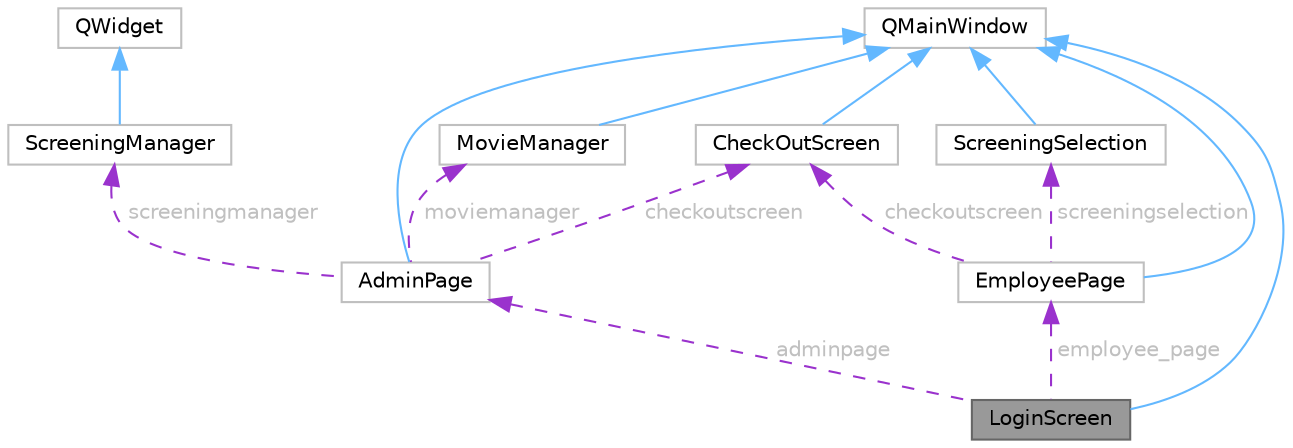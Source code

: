 digraph "LoginScreen"
{
 // LATEX_PDF_SIZE
  bgcolor="transparent";
  edge [fontname=Helvetica,fontsize=10,labelfontname=Helvetica,labelfontsize=10];
  node [fontname=Helvetica,fontsize=10,shape=box,height=0.2,width=0.4];
  Node1 [id="Node000001",label="LoginScreen",height=0.2,width=0.4,color="gray40", fillcolor="grey60", style="filled", fontcolor="black",tooltip=" "];
  Node2 -> Node1 [id="edge1_Node000001_Node000002",dir="back",color="steelblue1",style="solid",tooltip=" "];
  Node2 [id="Node000002",label="QMainWindow",height=0.2,width=0.4,color="grey75", fillcolor="white", style="filled",tooltip=" "];
  Node3 -> Node1 [id="edge2_Node000001_Node000003",dir="back",color="darkorchid3",style="dashed",tooltip=" ",label=" adminpage",fontcolor="grey" ];
  Node3 [id="Node000003",label="AdminPage",height=0.2,width=0.4,color="grey75", fillcolor="white", style="filled",URL="$class_admin_page.html",tooltip=" "];
  Node2 -> Node3 [id="edge3_Node000003_Node000002",dir="back",color="steelblue1",style="solid",tooltip=" "];
  Node4 -> Node3 [id="edge4_Node000003_Node000004",dir="back",color="darkorchid3",style="dashed",tooltip=" ",label=" checkoutscreen",fontcolor="grey" ];
  Node4 [id="Node000004",label="CheckOutScreen",height=0.2,width=0.4,color="grey75", fillcolor="white", style="filled",URL="$class_check_out_screen.html",tooltip=" "];
  Node2 -> Node4 [id="edge5_Node000004_Node000002",dir="back",color="steelblue1",style="solid",tooltip=" "];
  Node5 -> Node3 [id="edge6_Node000003_Node000005",dir="back",color="darkorchid3",style="dashed",tooltip=" ",label=" moviemanager",fontcolor="grey" ];
  Node5 [id="Node000005",label="MovieManager",height=0.2,width=0.4,color="grey75", fillcolor="white", style="filled",URL="$class_movie_manager.html",tooltip=" "];
  Node2 -> Node5 [id="edge7_Node000005_Node000002",dir="back",color="steelblue1",style="solid",tooltip=" "];
  Node6 -> Node3 [id="edge8_Node000003_Node000006",dir="back",color="darkorchid3",style="dashed",tooltip=" ",label=" screeningmanager",fontcolor="grey" ];
  Node6 [id="Node000006",label="ScreeningManager",height=0.2,width=0.4,color="grey75", fillcolor="white", style="filled",URL="$class_screening_manager.html",tooltip=" "];
  Node7 -> Node6 [id="edge9_Node000006_Node000007",dir="back",color="steelblue1",style="solid",tooltip=" "];
  Node7 [id="Node000007",label="QWidget",height=0.2,width=0.4,color="grey75", fillcolor="white", style="filled",tooltip=" "];
  Node8 -> Node1 [id="edge10_Node000001_Node000008",dir="back",color="darkorchid3",style="dashed",tooltip=" ",label=" employee_page",fontcolor="grey" ];
  Node8 [id="Node000008",label="EmployeePage",height=0.2,width=0.4,color="grey75", fillcolor="white", style="filled",URL="$class_employee_page.html",tooltip=" "];
  Node2 -> Node8 [id="edge11_Node000008_Node000002",dir="back",color="steelblue1",style="solid",tooltip=" "];
  Node4 -> Node8 [id="edge12_Node000008_Node000004",dir="back",color="darkorchid3",style="dashed",tooltip=" ",label=" checkoutscreen",fontcolor="grey" ];
  Node9 -> Node8 [id="edge13_Node000008_Node000009",dir="back",color="darkorchid3",style="dashed",tooltip=" ",label=" screeningselection",fontcolor="grey" ];
  Node9 [id="Node000009",label="ScreeningSelection",height=0.2,width=0.4,color="grey75", fillcolor="white", style="filled",URL="$class_screening_selection.html",tooltip=" "];
  Node2 -> Node9 [id="edge14_Node000009_Node000002",dir="back",color="steelblue1",style="solid",tooltip=" "];
}
